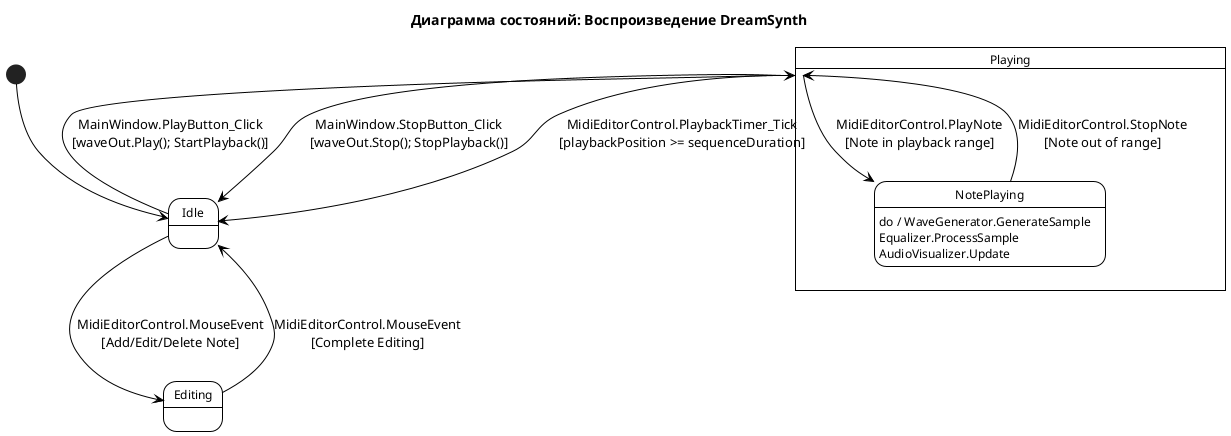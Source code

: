 @startuml StateDiagramPlayback

' ГОСТ-стиль: черно-белый, без теней, прямоугольные блоки
skinparam monochrome true
skinparam shadowing false
skinparam stateFontSize 12
skinparam stateFontName Arial
skinparam stateBorderThickness 1
skinparam stateBackgroundColor none
skinparam stateBorderColor black
skinparam stateCornerRadius 0
skinparam defaultCornerRadius 0
skinparam ArrowColor black
skinparam style strictuml

title Диаграмма состояний: Воспроизведение DreamSynth

[*] --> Idle

Idle --> Playing : MainWindow.PlayButton_Click\n[waveOut.Play(); StartPlayback()]
Idle --> Editing : MidiEditorControl.MouseEvent\n[Add/Edit/Delete Note]
Playing --> Idle : MainWindow.StopButton_Click\n[waveOut.Stop(); StopPlayback()]
Playing --> Idle : MidiEditorControl.PlaybackTimer_Tick\n[playbackPosition >= sequenceDuration]
Editing --> Idle : MidiEditorControl.MouseEvent\n[Complete Editing]

state Playing {
  Playing --> NotePlaying : MidiEditorControl.PlayNote\n[Note in playback range]
  NotePlaying --> Playing : MidiEditorControl.StopNote\n[Note out of range]
  NotePlaying : do / WaveGenerator.GenerateSample\nEqualizer.ProcessSample\nAudioVisualizer.Update
}

@enduml